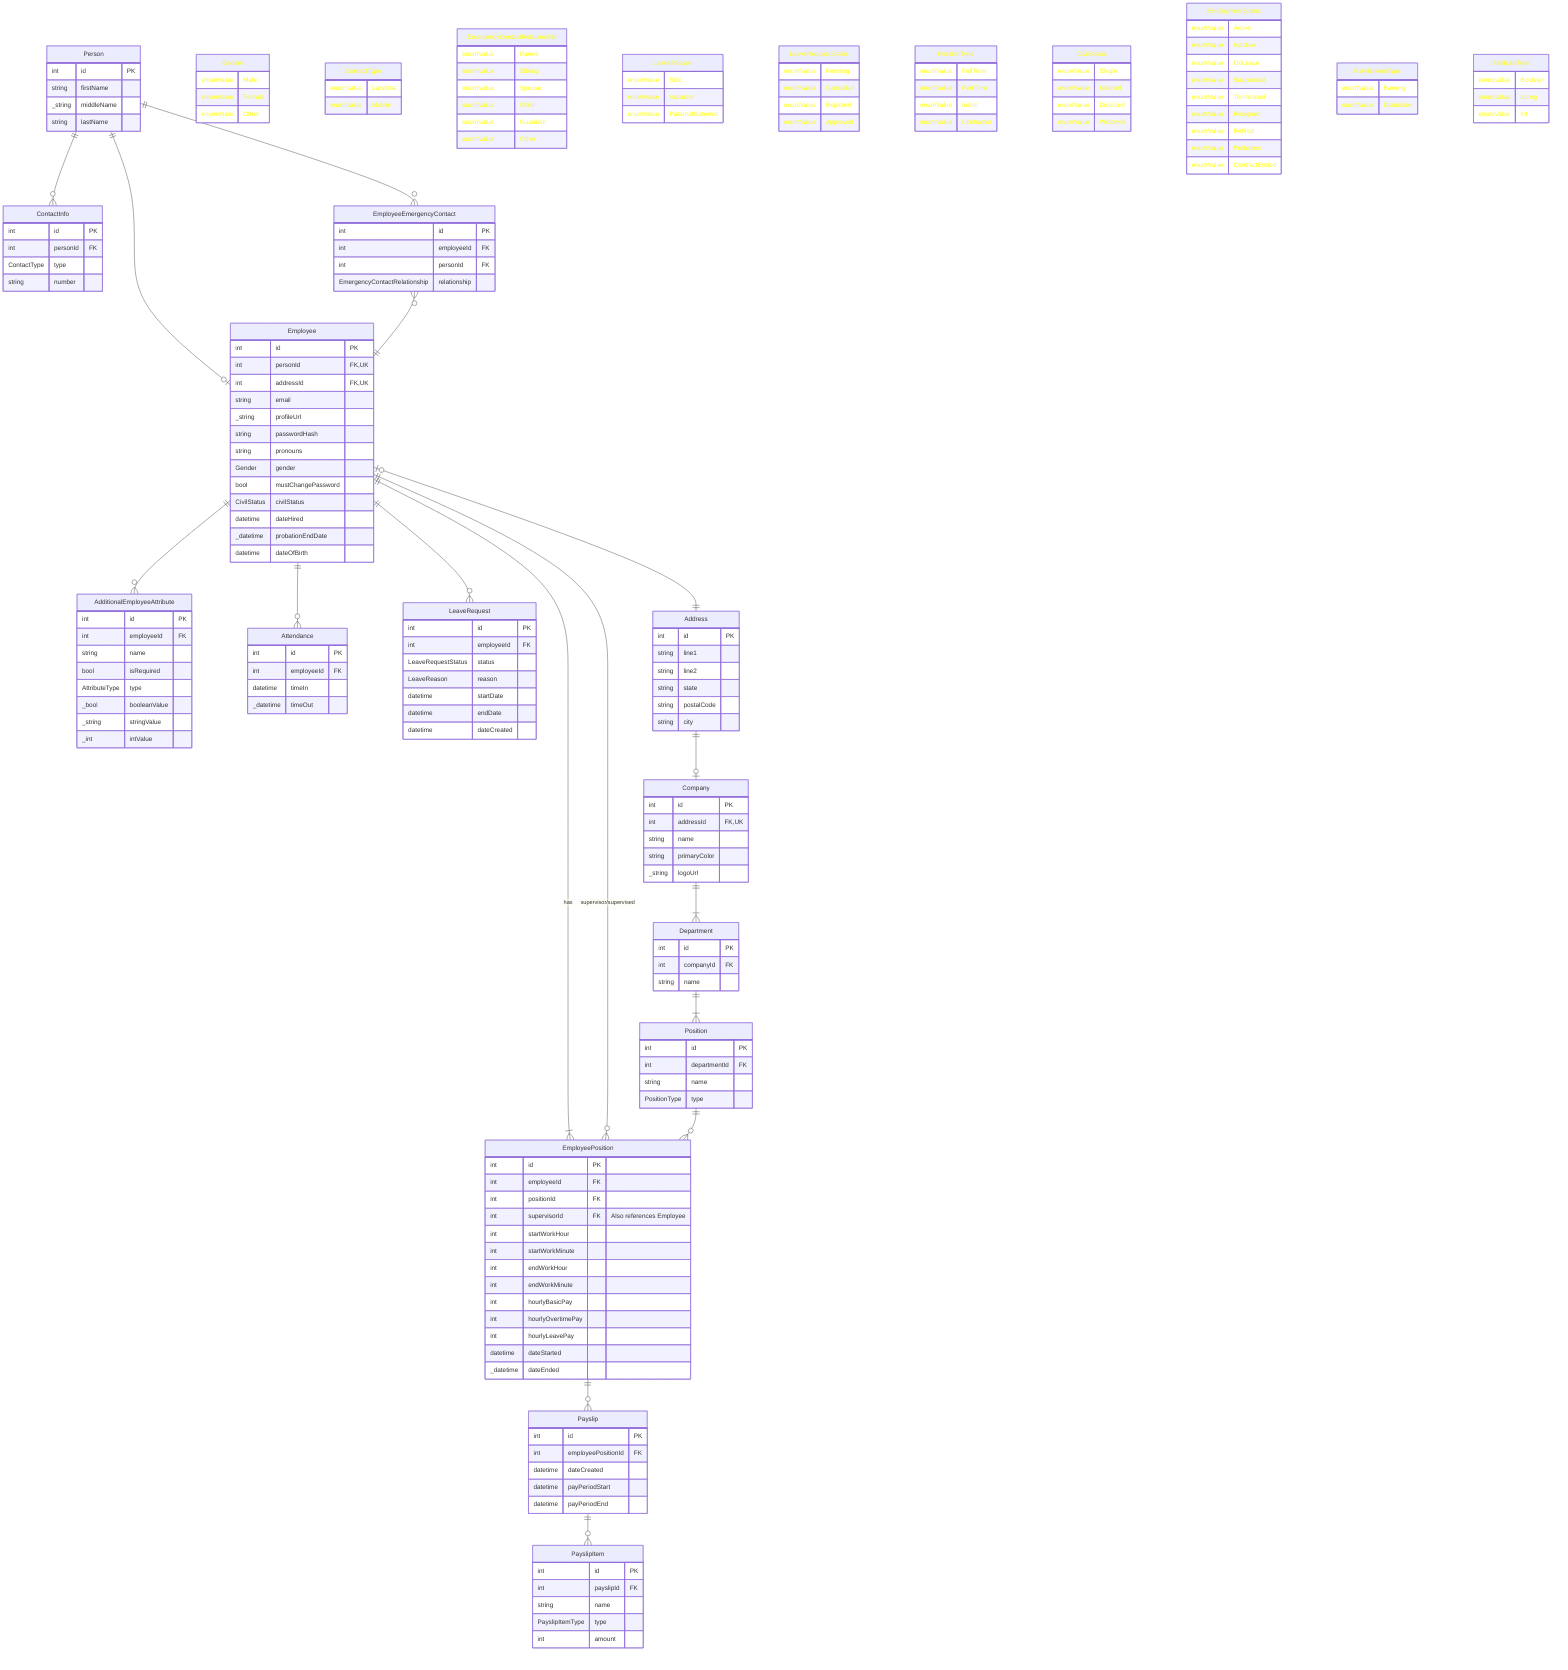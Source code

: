 %% Paste this entire thing on http://mermaid.live to visualize this database design

%% ---
%% config:
%%   layout: elk
%%   elk:
%%     nodePlacementStrategy: LINEAR_SEGMENTS
%% ---
erDiagram

Person ||--o{ ContactInfo : ""
Person ||--o{ EmployeeEmergencyContact : ""
Person ||--o| Employee : ""

EmployeeEmergencyContact }o--|| Employee : ""

Employee ||--o{ AdditionalEmployeeAttribute : ""
Employee ||--o{ Attendance : ""
Employee ||--o{ LeaveRequest : ""
Employee |o--|| Address : ""
Employee ||--|{ EmployeePosition : "has"
Employee ||--o{ EmployeePosition : "supervisor/supervised"

Address ||--o| Company : ""

Company ||--|{ Department : ""
Department ||--|{ Position : ""
Position ||--o{ EmployeePosition : ""

EmployeePosition ||--o{ Payslip : ""
Payslip ||--o{ PayslipItem : ""

%% Note: If a datatype has an underscore (_) in front, that means it's nullable

Person {
    int id PK
    string firstName
    _string middleName
    string lastName
}

Employee {
    int id PK
    int personId FK,UK
    int addressId FK,UK
    string email
    _string profileUrl
    string passwordHash
    string pronouns
    Gender gender
    bool mustChangePassword
    CivilStatus civilStatus
    datetime dateHired
    _datetime probationEndDate
    datetime dateOfBirth
}

AdditionalEmployeeAttribute {
    int id PK
    int employeeId FK
    string name
    bool isRequired
    AttributeType type
    _bool booleanValue
    _string stringValue
    _int intValue
}

Address {
    int id PK
    string line1
    string line2
    string state
    string postalCode
    string city
}

Company {
    int id PK
    int addressId FK,UK
    string name
    string primaryColor
    _string logoUrl
}

Department {
    int id PK
    int companyId FK
    string name
}

Position {
    int id PK
    int departmentId FK
    string name
    PositionType type
}

EmployeePosition {
    int id PK
    int employeeId FK
    int positionId FK
    int supervisorId FK "Also references Employee"
    int startWorkHour
    int startWorkMinute
    int endWorkHour
    int endWorkMinute
    int hourlyBasicPay
    int hourlyOvertimePay
    int hourlyLeavePay
    datetime dateStarted
    _datetime dateEnded
}

Attendance {
    int id PK
    int employeeId FK
    datetime timeIn
    _datetime timeOut
}

LeaveRequest {
    int id PK
    int employeeId FK
    LeaveRequestStatus status
    LeaveReason reason
    datetime startDate
    datetime endDate
    datetime dateCreated
}

ContactInfo {
    int id PK
    int personId FK
    ContactType type
    string number
}

EmployeeEmergencyContact {
    int id PK
    int employeeId FK
    int personId FK
    EmergencyContactRelationship relationship
}

Payslip {
    int id PK
    int employeePositionId FK
    datetime dateCreated
    datetime payPeriodStart
    datetime payPeriodEnd
}

PayslipItem {
    int id PK
    int payslipId FK
    string name
    PayslipItemType type
    int amount
}

Gender:::Enum {
    enumValue Male
    enumValue Female
    enumValue Other
}

ContactType:::Enum {
    enumValue Landline
    enumValue Mobile
}

EmergencyContactRelationship:::Enum {
    enumValue Parent
    enumValue Sibling
    enumValue Spouse
    enumValue Child
    enumValue Guardian
    enumValue Other
}

LeaveReason:::Enum {
    enumValue Sick
    enumValue Vacation
    enumValue PaternalMaternal
}

LeaveRequestStatus:::Enum {
    enumValue Pending
    enumValue Cancelled
    enumValue Rejected
    enumValue Approved
}

PositionType:::Enum {
    enumValue FullTime
    enumValue PartTime
    enumValue Intern
    enumValue Contractor
}

CivilStatus:::Enum {
  enumValue Single
  enumValue Married
  enumValue Divorced
  enumValue Widowed
}

EmploymentStatus:::Enum {
  enumValue Active
  enumValue Inactive
  enumValue OnLeave
  enumValue Suspended
  enumValue Terminated
  enumValue Resigned
  enumValue Retired
  enumValue Probation
  enumValue ContractEnded
}

PayslipItemType:::Enum {
    enumValue Earning
    enumValue Deduction
}

AttributeType:::Enum {
    enumValue Boolean
    enumValue String
    enumValue Int
}

classdef Enum color:#ff0